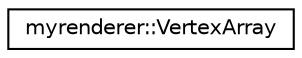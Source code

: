 digraph "Graphical Class Hierarchy"
{
 // LATEX_PDF_SIZE
  edge [fontname="Helvetica",fontsize="10",labelfontname="Helvetica",labelfontsize="10"];
  node [fontname="Helvetica",fontsize="10",shape=record];
  rankdir="LR";
  Node0 [label="myrenderer::VertexArray",height=0.2,width=0.4,color="black", fillcolor="white", style="filled",URL="$structmyrenderer_1_1_vertex_array.html",tooltip=" "];
}

